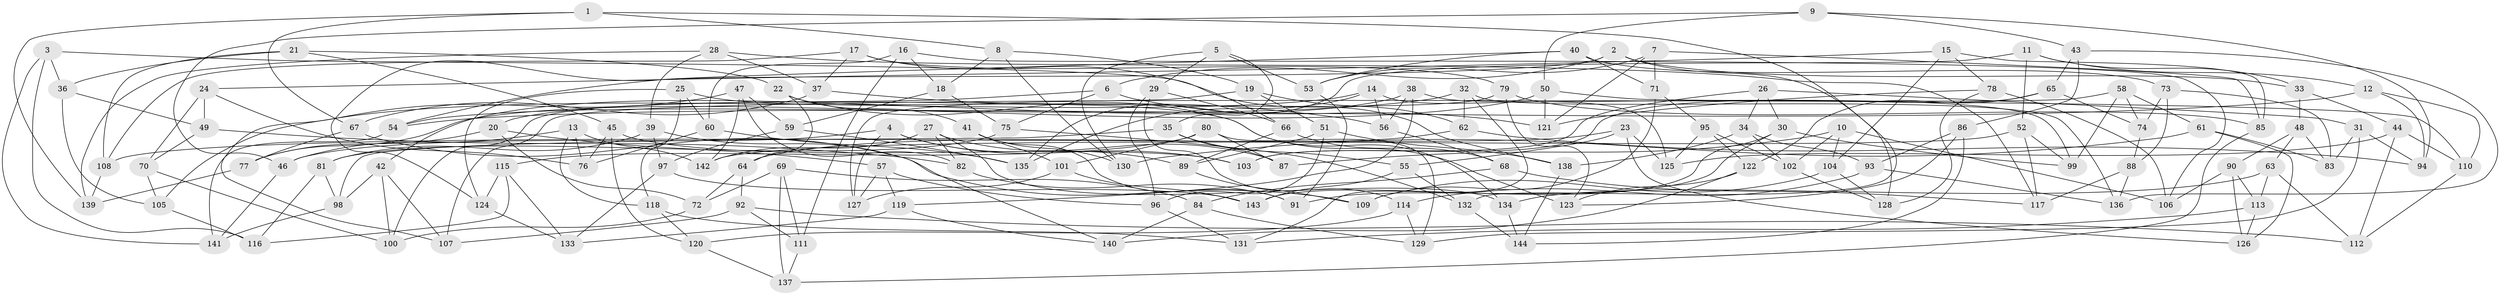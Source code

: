 // coarse degree distribution, {6: 0.4583333333333333, 4: 0.4791666666666667, 5: 0.041666666666666664, 3: 0.020833333333333332}
// Generated by graph-tools (version 1.1) at 2025/52/02/27/25 19:52:35]
// undirected, 144 vertices, 288 edges
graph export_dot {
graph [start="1"]
  node [color=gray90,style=filled];
  1;
  2;
  3;
  4;
  5;
  6;
  7;
  8;
  9;
  10;
  11;
  12;
  13;
  14;
  15;
  16;
  17;
  18;
  19;
  20;
  21;
  22;
  23;
  24;
  25;
  26;
  27;
  28;
  29;
  30;
  31;
  32;
  33;
  34;
  35;
  36;
  37;
  38;
  39;
  40;
  41;
  42;
  43;
  44;
  45;
  46;
  47;
  48;
  49;
  50;
  51;
  52;
  53;
  54;
  55;
  56;
  57;
  58;
  59;
  60;
  61;
  62;
  63;
  64;
  65;
  66;
  67;
  68;
  69;
  70;
  71;
  72;
  73;
  74;
  75;
  76;
  77;
  78;
  79;
  80;
  81;
  82;
  83;
  84;
  85;
  86;
  87;
  88;
  89;
  90;
  91;
  92;
  93;
  94;
  95;
  96;
  97;
  98;
  99;
  100;
  101;
  102;
  103;
  104;
  105;
  106;
  107;
  108;
  109;
  110;
  111;
  112;
  113;
  114;
  115;
  116;
  117;
  118;
  119;
  120;
  121;
  122;
  123;
  124;
  125;
  126;
  127;
  128;
  129;
  130;
  131;
  132;
  133;
  134;
  135;
  136;
  137;
  138;
  139;
  140;
  141;
  142;
  143;
  144;
  1 -- 132;
  1 -- 67;
  1 -- 139;
  1 -- 8;
  2 -- 128;
  2 -- 33;
  2 -- 124;
  2 -- 6;
  3 -- 138;
  3 -- 36;
  3 -- 141;
  3 -- 116;
  4 -- 103;
  4 -- 46;
  4 -- 89;
  4 -- 127;
  5 -- 53;
  5 -- 35;
  5 -- 29;
  5 -- 130;
  6 -- 75;
  6 -- 121;
  6 -- 20;
  7 -- 71;
  7 -- 121;
  7 -- 53;
  7 -- 85;
  8 -- 18;
  8 -- 130;
  8 -- 19;
  9 -- 50;
  9 -- 46;
  9 -- 43;
  9 -- 94;
  10 -- 106;
  10 -- 102;
  10 -- 104;
  10 -- 87;
  11 -- 135;
  11 -- 12;
  11 -- 52;
  11 -- 33;
  12 -- 94;
  12 -- 54;
  12 -- 110;
  13 -- 142;
  13 -- 46;
  13 -- 76;
  13 -- 118;
  14 -- 56;
  14 -- 125;
  14 -- 135;
  14 -- 105;
  15 -- 24;
  15 -- 104;
  15 -- 85;
  15 -- 78;
  16 -- 18;
  16 -- 106;
  16 -- 111;
  16 -- 60;
  17 -- 37;
  17 -- 79;
  17 -- 66;
  17 -- 108;
  18 -- 59;
  18 -- 75;
  19 -- 51;
  19 -- 127;
  19 -- 62;
  20 -- 77;
  20 -- 57;
  20 -- 72;
  21 -- 108;
  21 -- 36;
  21 -- 45;
  21 -- 22;
  22 -- 41;
  22 -- 64;
  22 -- 134;
  23 -- 55;
  23 -- 126;
  23 -- 125;
  23 -- 108;
  24 -- 70;
  24 -- 49;
  24 -- 76;
  25 -- 118;
  25 -- 123;
  25 -- 60;
  25 -- 124;
  26 -- 103;
  26 -- 34;
  26 -- 30;
  26 -- 31;
  27 -- 142;
  27 -- 134;
  27 -- 87;
  27 -- 82;
  28 -- 117;
  28 -- 139;
  28 -- 37;
  28 -- 39;
  29 -- 114;
  29 -- 66;
  29 -- 96;
  30 -- 91;
  30 -- 143;
  30 -- 99;
  31 -- 129;
  31 -- 83;
  31 -- 94;
  32 -- 136;
  32 -- 131;
  32 -- 54;
  32 -- 62;
  33 -- 44;
  33 -- 48;
  34 -- 93;
  34 -- 102;
  34 -- 138;
  35 -- 55;
  35 -- 87;
  35 -- 98;
  36 -- 49;
  36 -- 105;
  37 -- 56;
  37 -- 67;
  38 -- 119;
  38 -- 99;
  38 -- 42;
  38 -- 56;
  39 -- 97;
  39 -- 140;
  39 -- 81;
  40 -- 73;
  40 -- 53;
  40 -- 71;
  40 -- 54;
  41 -- 91;
  41 -- 101;
  41 -- 130;
  42 -- 100;
  42 -- 98;
  42 -- 107;
  43 -- 136;
  43 -- 65;
  43 -- 86;
  44 -- 125;
  44 -- 110;
  44 -- 112;
  45 -- 103;
  45 -- 76;
  45 -- 120;
  46 -- 141;
  47 -- 107;
  47 -- 142;
  47 -- 59;
  47 -- 82;
  48 -- 90;
  48 -- 63;
  48 -- 83;
  49 -- 82;
  49 -- 70;
  50 -- 77;
  50 -- 121;
  50 -- 110;
  51 -- 138;
  51 -- 96;
  51 -- 89;
  52 -- 117;
  52 -- 99;
  52 -- 142;
  53 -- 91;
  54 -- 141;
  55 -- 143;
  55 -- 132;
  56 -- 68;
  57 -- 127;
  57 -- 119;
  57 -- 96;
  58 -- 74;
  58 -- 107;
  58 -- 61;
  58 -- 99;
  59 -- 135;
  59 -- 97;
  60 -- 76;
  60 -- 135;
  61 -- 130;
  61 -- 126;
  61 -- 83;
  62 -- 64;
  62 -- 94;
  63 -- 134;
  63 -- 112;
  63 -- 113;
  64 -- 72;
  64 -- 92;
  65 -- 103;
  65 -- 122;
  65 -- 74;
  66 -- 89;
  66 -- 68;
  67 -- 109;
  67 -- 77;
  68 -- 117;
  68 -- 84;
  69 -- 111;
  69 -- 84;
  69 -- 72;
  69 -- 137;
  70 -- 100;
  70 -- 105;
  71 -- 95;
  71 -- 109;
  72 -- 100;
  73 -- 88;
  73 -- 74;
  73 -- 83;
  74 -- 88;
  75 -- 132;
  75 -- 81;
  77 -- 139;
  78 -- 106;
  78 -- 121;
  78 -- 128;
  79 -- 85;
  79 -- 100;
  79 -- 123;
  80 -- 101;
  80 -- 115;
  80 -- 87;
  80 -- 129;
  81 -- 116;
  81 -- 98;
  82 -- 91;
  84 -- 140;
  84 -- 129;
  85 -- 137;
  86 -- 144;
  86 -- 123;
  86 -- 93;
  88 -- 136;
  88 -- 117;
  89 -- 109;
  90 -- 106;
  90 -- 126;
  90 -- 113;
  92 -- 111;
  92 -- 107;
  92 -- 112;
  93 -- 114;
  93 -- 136;
  95 -- 102;
  95 -- 125;
  95 -- 122;
  96 -- 131;
  97 -- 143;
  97 -- 133;
  98 -- 141;
  101 -- 143;
  101 -- 127;
  102 -- 128;
  104 -- 109;
  104 -- 128;
  105 -- 116;
  108 -- 139;
  110 -- 112;
  111 -- 137;
  113 -- 126;
  113 -- 131;
  114 -- 129;
  114 -- 120;
  115 -- 116;
  115 -- 133;
  115 -- 124;
  118 -- 131;
  118 -- 120;
  119 -- 133;
  119 -- 140;
  120 -- 137;
  122 -- 140;
  122 -- 123;
  124 -- 133;
  132 -- 144;
  134 -- 144;
  138 -- 144;
}
